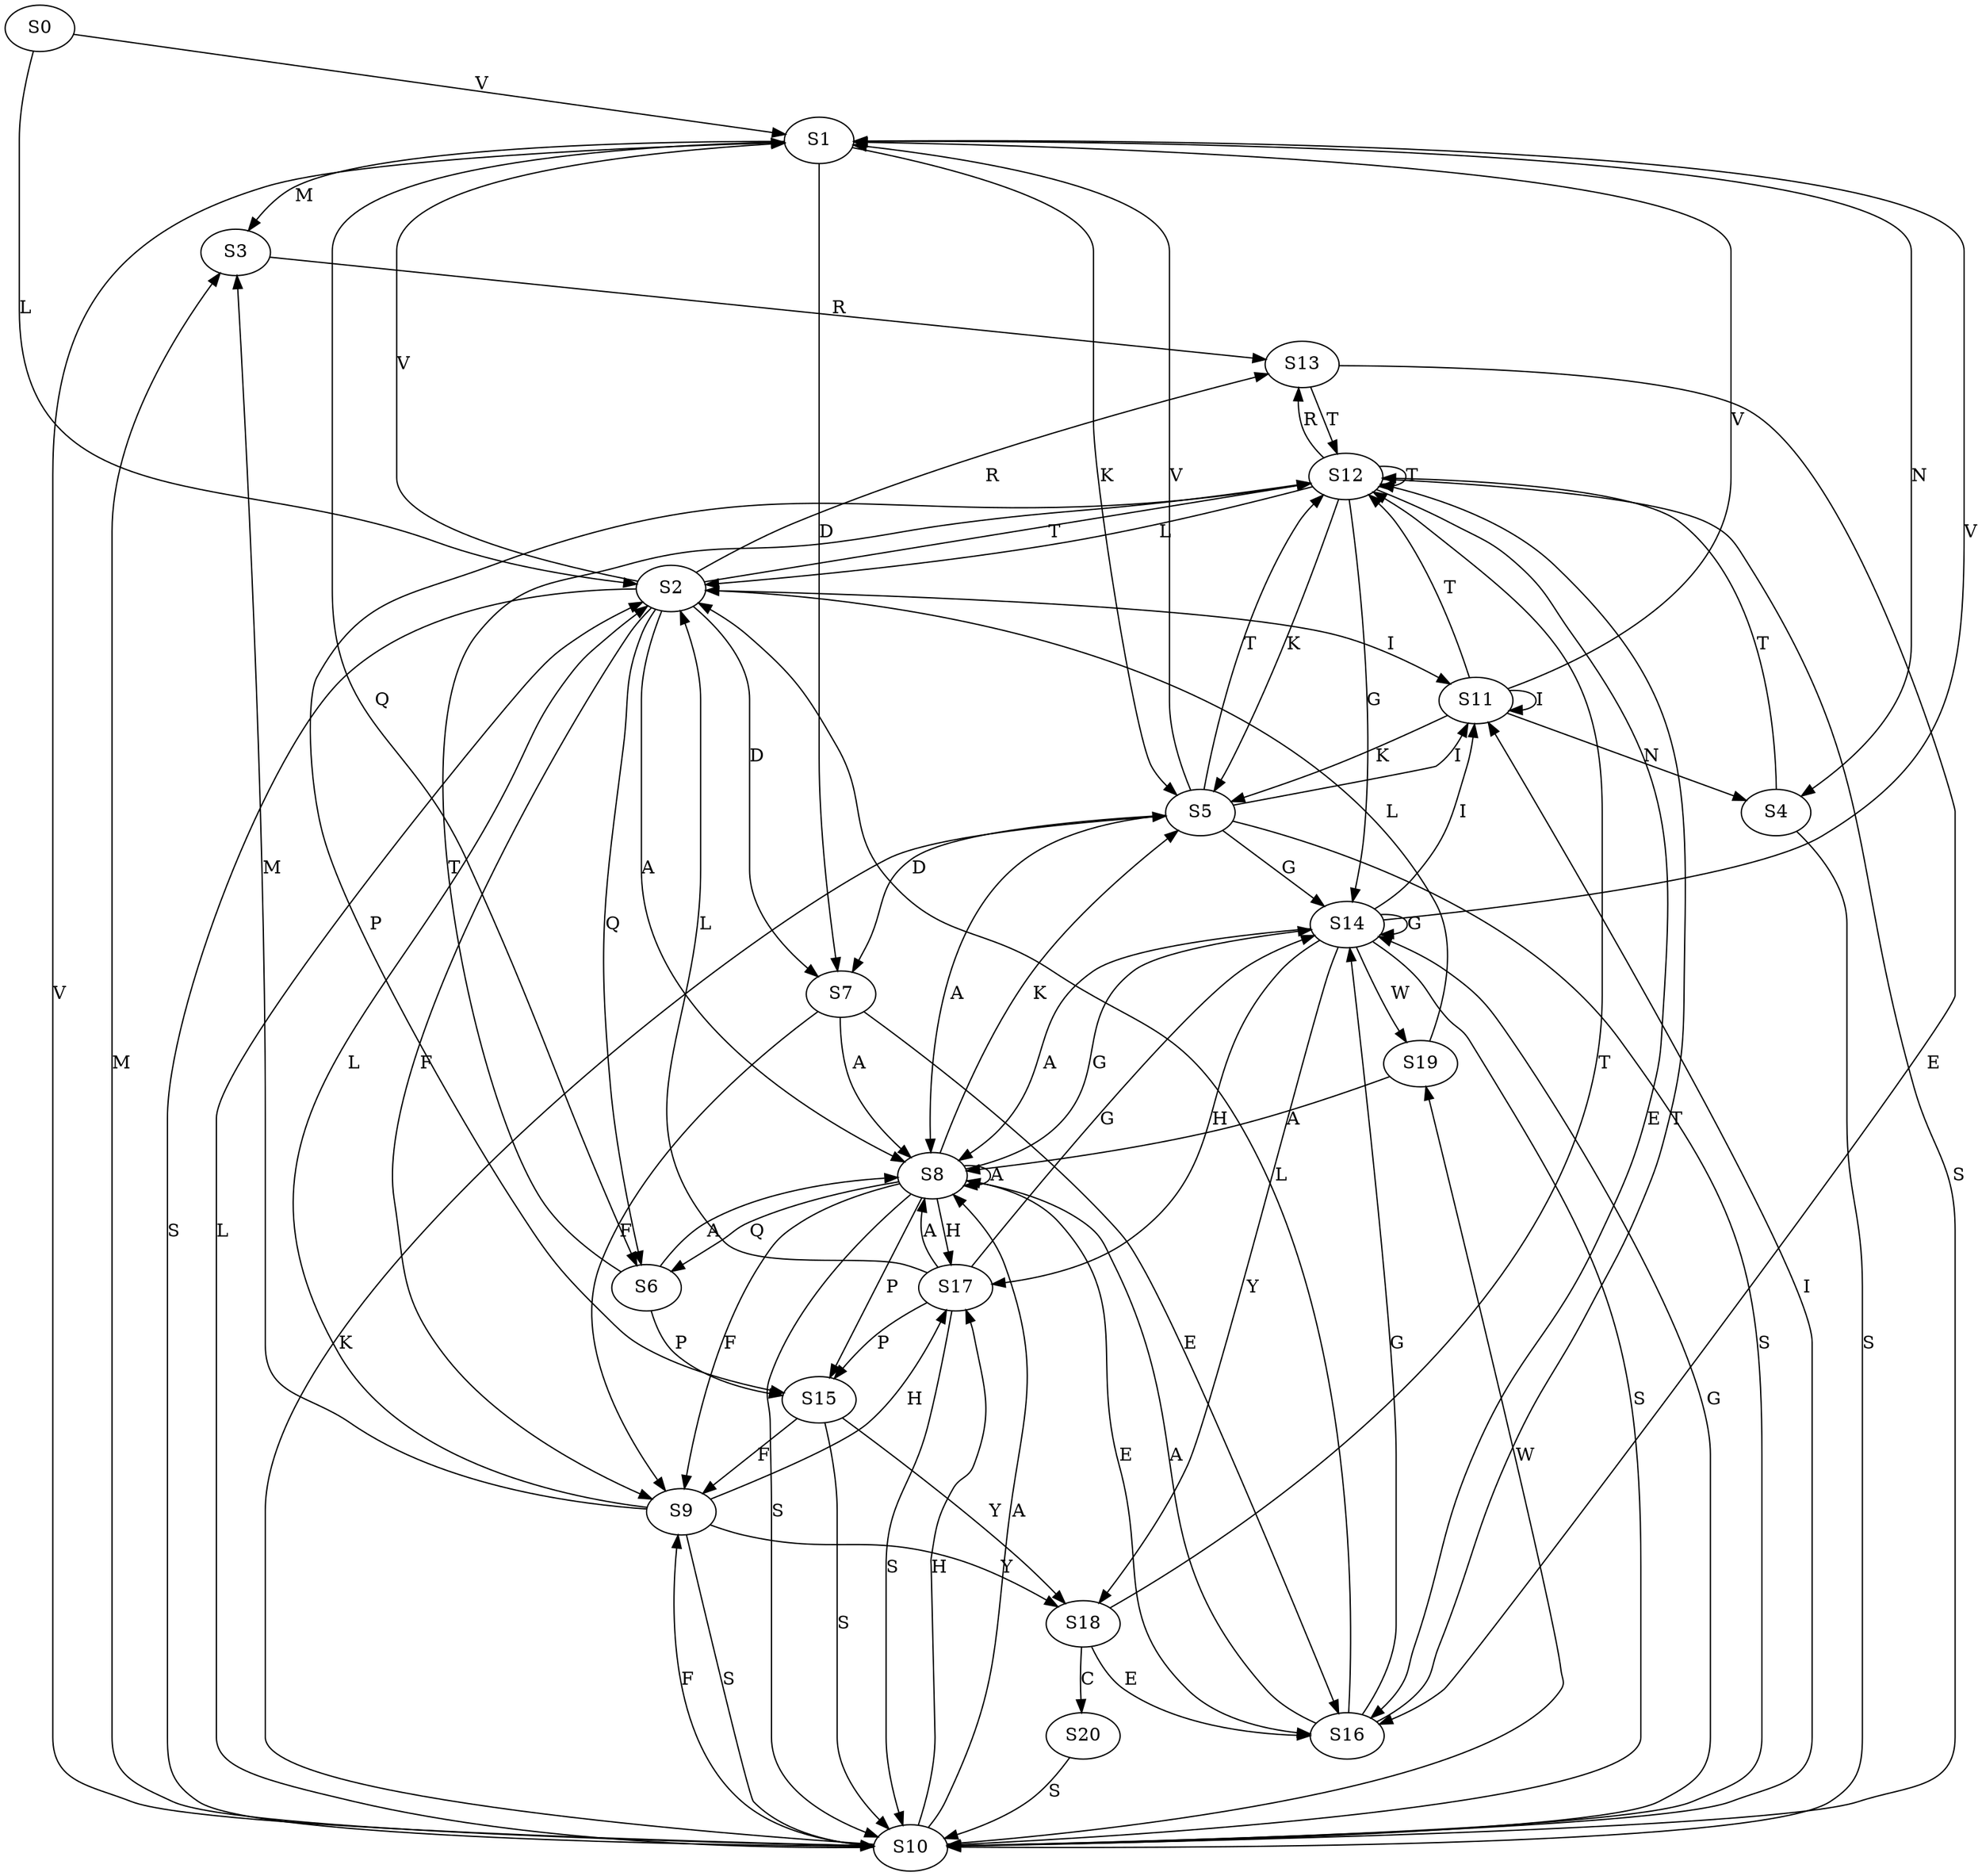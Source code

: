 strict digraph  {
	S0 -> S1 [ label = V ];
	S0 -> S2 [ label = L ];
	S1 -> S3 [ label = M ];
	S1 -> S4 [ label = N ];
	S1 -> S5 [ label = K ];
	S1 -> S6 [ label = Q ];
	S1 -> S7 [ label = D ];
	S2 -> S1 [ label = V ];
	S2 -> S8 [ label = A ];
	S2 -> S9 [ label = F ];
	S2 -> S7 [ label = D ];
	S2 -> S10 [ label = S ];
	S2 -> S11 [ label = I ];
	S2 -> S12 [ label = T ];
	S2 -> S13 [ label = R ];
	S2 -> S6 [ label = Q ];
	S3 -> S13 [ label = R ];
	S4 -> S12 [ label = T ];
	S4 -> S10 [ label = S ];
	S5 -> S7 [ label = D ];
	S5 -> S1 [ label = V ];
	S5 -> S14 [ label = G ];
	S5 -> S12 [ label = T ];
	S5 -> S11 [ label = I ];
	S5 -> S10 [ label = S ];
	S5 -> S8 [ label = A ];
	S6 -> S8 [ label = A ];
	S6 -> S12 [ label = T ];
	S6 -> S15 [ label = P ];
	S7 -> S8 [ label = A ];
	S7 -> S9 [ label = F ];
	S7 -> S16 [ label = E ];
	S8 -> S15 [ label = P ];
	S8 -> S5 [ label = K ];
	S8 -> S8 [ label = A ];
	S8 -> S14 [ label = G ];
	S8 -> S17 [ label = H ];
	S8 -> S16 [ label = E ];
	S8 -> S10 [ label = S ];
	S8 -> S9 [ label = F ];
	S8 -> S6 [ label = Q ];
	S9 -> S3 [ label = M ];
	S9 -> S10 [ label = S ];
	S9 -> S18 [ label = Y ];
	S9 -> S17 [ label = H ];
	S9 -> S2 [ label = L ];
	S10 -> S2 [ label = L ];
	S10 -> S14 [ label = G ];
	S10 -> S5 [ label = K ];
	S10 -> S8 [ label = A ];
	S10 -> S1 [ label = V ];
	S10 -> S3 [ label = M ];
	S10 -> S19 [ label = W ];
	S10 -> S11 [ label = I ];
	S10 -> S9 [ label = F ];
	S10 -> S17 [ label = H ];
	S11 -> S4 [ label = N ];
	S11 -> S5 [ label = K ];
	S11 -> S12 [ label = T ];
	S11 -> S11 [ label = I ];
	S11 -> S1 [ label = V ];
	S12 -> S5 [ label = K ];
	S12 -> S15 [ label = P ];
	S12 -> S12 [ label = T ];
	S12 -> S2 [ label = L ];
	S12 -> S13 [ label = R ];
	S12 -> S10 [ label = S ];
	S12 -> S14 [ label = G ];
	S12 -> S16 [ label = E ];
	S13 -> S16 [ label = E ];
	S13 -> S12 [ label = T ];
	S14 -> S19 [ label = W ];
	S14 -> S1 [ label = V ];
	S14 -> S8 [ label = A ];
	S14 -> S18 [ label = Y ];
	S14 -> S17 [ label = H ];
	S14 -> S10 [ label = S ];
	S14 -> S11 [ label = I ];
	S14 -> S14 [ label = G ];
	S15 -> S10 [ label = S ];
	S15 -> S9 [ label = F ];
	S15 -> S18 [ label = Y ];
	S16 -> S14 [ label = G ];
	S16 -> S8 [ label = A ];
	S16 -> S2 [ label = L ];
	S16 -> S12 [ label = T ];
	S17 -> S8 [ label = A ];
	S17 -> S15 [ label = P ];
	S17 -> S10 [ label = S ];
	S17 -> S14 [ label = G ];
	S17 -> S2 [ label = L ];
	S18 -> S16 [ label = E ];
	S18 -> S12 [ label = T ];
	S18 -> S20 [ label = C ];
	S19 -> S8 [ label = A ];
	S19 -> S2 [ label = L ];
	S20 -> S10 [ label = S ];
}

